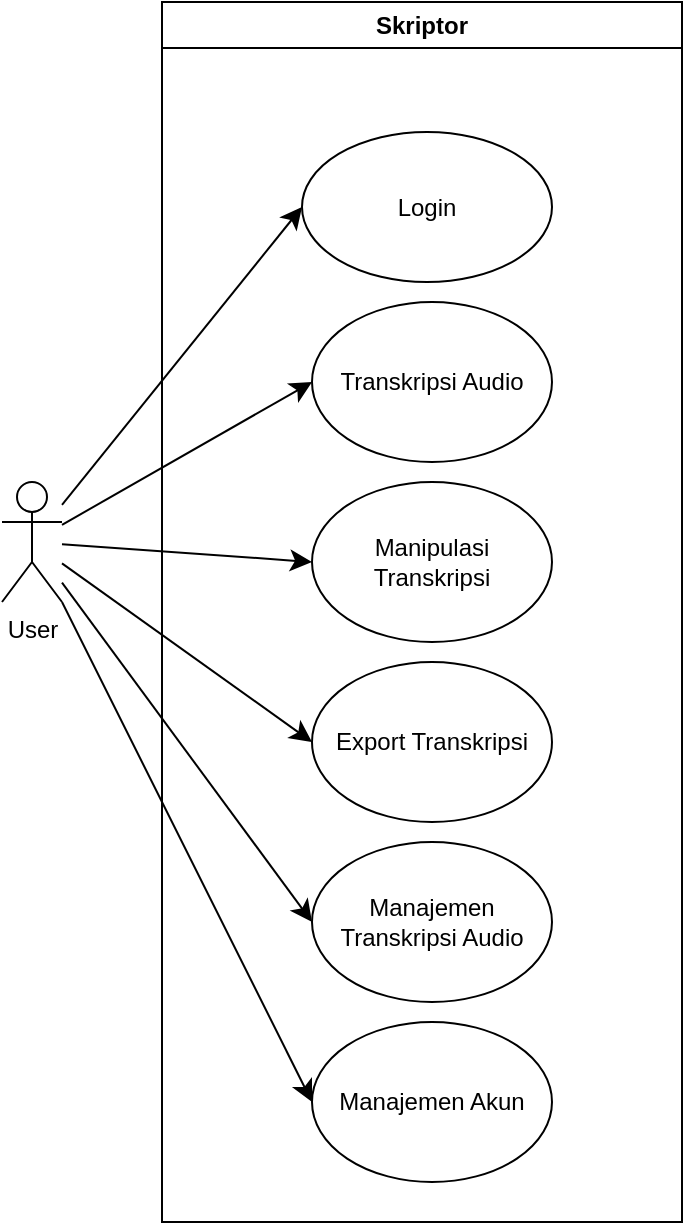 <mxfile version="28.1.0" pages="2">
  <diagram name="Page-1" id="GCuHEHV3TT69qPSFdofg">
    <mxGraphModel dx="854" dy="1306" grid="1" gridSize="10" guides="1" tooltips="1" connect="1" arrows="1" fold="1" page="1" pageScale="1" pageWidth="850" pageHeight="1100" math="0" shadow="0">
      <root>
        <mxCell id="0" />
        <mxCell id="1" parent="0" />
        <mxCell id="1BuEzqjNg5abX6-giijZ-1" value="Skriptor" style="swimlane;whiteSpace=wrap;html=1;" parent="1" vertex="1">
          <mxGeometry x="335" y="245" width="260" height="610" as="geometry" />
        </mxCell>
        <mxCell id="1BuEzqjNg5abX6-giijZ-3" value="Login" style="ellipse;whiteSpace=wrap;html=1;" parent="1BuEzqjNg5abX6-giijZ-1" vertex="1">
          <mxGeometry x="70" y="65" width="125" height="75" as="geometry" />
        </mxCell>
        <mxCell id="1BuEzqjNg5abX6-giijZ-4" value="Transkripsi Audio" style="ellipse;whiteSpace=wrap;html=1;" parent="1BuEzqjNg5abX6-giijZ-1" vertex="1">
          <mxGeometry x="75" y="150" width="120" height="80" as="geometry" />
        </mxCell>
        <mxCell id="1BuEzqjNg5abX6-giijZ-6" value="Manajemen Akun" style="ellipse;whiteSpace=wrap;html=1;" parent="1BuEzqjNg5abX6-giijZ-1" vertex="1">
          <mxGeometry x="75" y="510" width="120" height="80" as="geometry" />
        </mxCell>
        <mxCell id="JbztDy-0jwMAI2hZfMUL-4" value="Export Transkripsi" style="ellipse;whiteSpace=wrap;html=1;" vertex="1" parent="1BuEzqjNg5abX6-giijZ-1">
          <mxGeometry x="75" y="330" width="120" height="80" as="geometry" />
        </mxCell>
        <mxCell id="1BuEzqjNg5abX6-giijZ-5" value="Manajemen Transkripsi Audio" style="ellipse;whiteSpace=wrap;html=1;" parent="1BuEzqjNg5abX6-giijZ-1" vertex="1">
          <mxGeometry x="75" y="420" width="120" height="80" as="geometry" />
        </mxCell>
        <mxCell id="JbztDy-0jwMAI2hZfMUL-7" value="Manipulasi Transkripsi" style="ellipse;whiteSpace=wrap;html=1;" vertex="1" parent="1BuEzqjNg5abX6-giijZ-1">
          <mxGeometry x="75" y="240" width="120" height="80" as="geometry" />
        </mxCell>
        <mxCell id="1BuEzqjNg5abX6-giijZ-8" style="edgeStyle=none;curved=1;rounded=0;orthogonalLoop=1;jettySize=auto;html=1;entryX=0;entryY=0.5;entryDx=0;entryDy=0;fontSize=12;startSize=8;endSize=8;" parent="1" source="1BuEzqjNg5abX6-giijZ-2" target="1BuEzqjNg5abX6-giijZ-3" edge="1">
          <mxGeometry relative="1" as="geometry" />
        </mxCell>
        <mxCell id="JbztDy-0jwMAI2hZfMUL-10" style="edgeStyle=none;curved=1;rounded=0;orthogonalLoop=1;jettySize=auto;html=1;entryX=0;entryY=0.5;entryDx=0;entryDy=0;fontSize=12;startSize=8;endSize=8;" edge="1" parent="1" source="1BuEzqjNg5abX6-giijZ-2" target="1BuEzqjNg5abX6-giijZ-4">
          <mxGeometry relative="1" as="geometry" />
        </mxCell>
        <mxCell id="JbztDy-0jwMAI2hZfMUL-11" style="edgeStyle=none;curved=1;rounded=0;orthogonalLoop=1;jettySize=auto;html=1;entryX=0;entryY=0.5;entryDx=0;entryDy=0;fontSize=12;startSize=8;endSize=8;" edge="1" parent="1" source="1BuEzqjNg5abX6-giijZ-2" target="JbztDy-0jwMAI2hZfMUL-7">
          <mxGeometry relative="1" as="geometry" />
        </mxCell>
        <mxCell id="JbztDy-0jwMAI2hZfMUL-12" style="edgeStyle=none;curved=1;rounded=0;orthogonalLoop=1;jettySize=auto;html=1;entryX=0;entryY=0.5;entryDx=0;entryDy=0;fontSize=12;startSize=8;endSize=8;" edge="1" parent="1" source="1BuEzqjNg5abX6-giijZ-2" target="JbztDy-0jwMAI2hZfMUL-4">
          <mxGeometry relative="1" as="geometry" />
        </mxCell>
        <mxCell id="JbztDy-0jwMAI2hZfMUL-13" style="edgeStyle=none;curved=1;rounded=0;orthogonalLoop=1;jettySize=auto;html=1;entryX=0;entryY=0.5;entryDx=0;entryDy=0;fontSize=12;startSize=8;endSize=8;" edge="1" parent="1" source="1BuEzqjNg5abX6-giijZ-2" target="1BuEzqjNg5abX6-giijZ-5">
          <mxGeometry relative="1" as="geometry" />
        </mxCell>
        <mxCell id="JbztDy-0jwMAI2hZfMUL-14" style="edgeStyle=none;curved=1;rounded=0;orthogonalLoop=1;jettySize=auto;html=1;entryX=0;entryY=0.5;entryDx=0;entryDy=0;fontSize=12;startSize=8;endSize=8;" edge="1" parent="1" source="1BuEzqjNg5abX6-giijZ-2" target="1BuEzqjNg5abX6-giijZ-6">
          <mxGeometry relative="1" as="geometry" />
        </mxCell>
        <mxCell id="1BuEzqjNg5abX6-giijZ-2" value="User" style="shape=umlActor;verticalLabelPosition=bottom;verticalAlign=top;html=1;outlineConnect=0;" parent="1" vertex="1">
          <mxGeometry x="255" y="485" width="30" height="60" as="geometry" />
        </mxCell>
      </root>
    </mxGraphModel>
  </diagram>
  <diagram id="RInxXyL9VE2bBh9V4y0u" name="Page-2">
    <mxGraphModel dx="928" dy="622" grid="0" gridSize="10" guides="1" tooltips="1" connect="1" arrows="1" fold="1" page="0" pageScale="1" pageWidth="850" pageHeight="1100" math="0" shadow="0">
      <root>
        <mxCell id="0" />
        <mxCell id="1" parent="0" />
      </root>
    </mxGraphModel>
  </diagram>
</mxfile>
